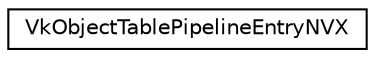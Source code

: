 digraph "Graphical Class Hierarchy"
{
 // LATEX_PDF_SIZE
  edge [fontname="Helvetica",fontsize="10",labelfontname="Helvetica",labelfontsize="10"];
  node [fontname="Helvetica",fontsize="10",shape=record];
  rankdir="LR";
  Node0 [label="VkObjectTablePipelineEntryNVX",height=0.2,width=0.4,color="black", fillcolor="white", style="filled",URL="$dd/da0/structVkObjectTablePipelineEntryNVX.html",tooltip=" "];
}
